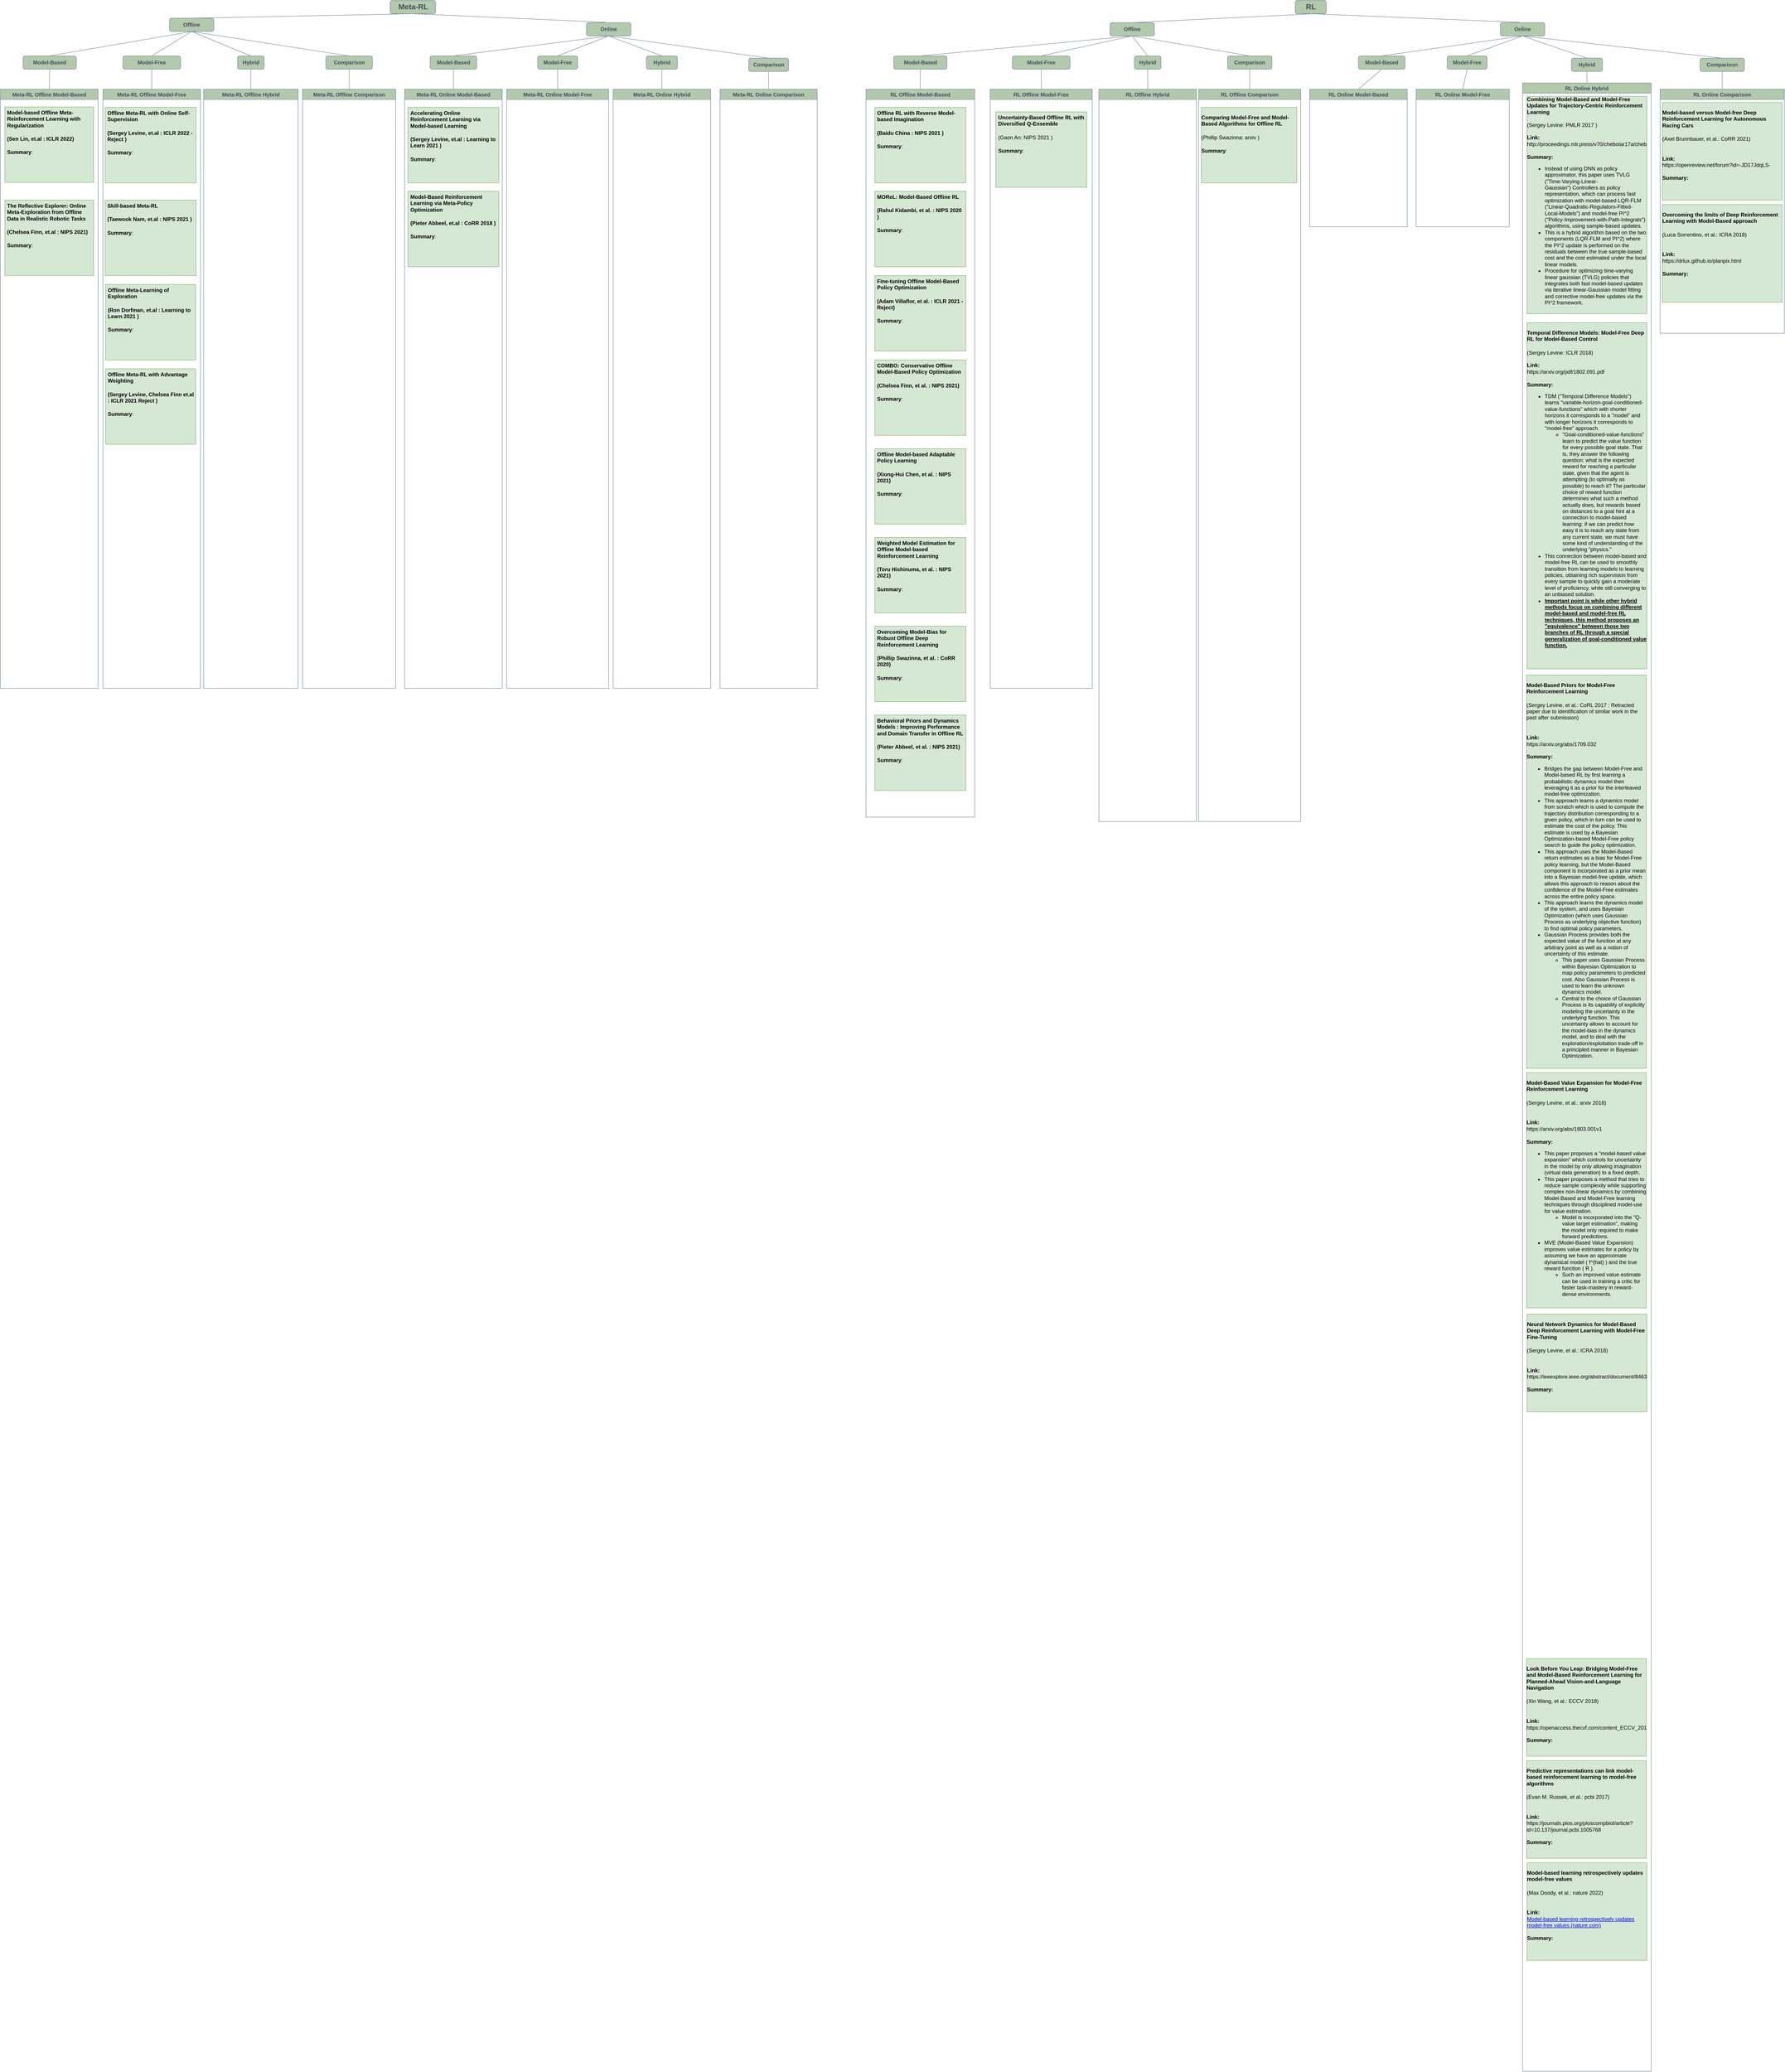<mxfile version="16.6.4" type="github" pages="2">
  <diagram id="rs5LrS3yjigf87WkTgGt" name="Page-1">
    <mxGraphModel dx="2622" dy="794" grid="1" gridSize="10" guides="1" tooltips="1" connect="1" arrows="1" fold="1" page="1" pageScale="1" pageWidth="1200" pageHeight="1600" math="0" shadow="0">
      <root>
        <mxCell id="0" />
        <mxCell id="1" parent="0" />
        <mxCell id="gYe92Rgtv7boX88liuPo-2" value="&lt;b&gt;&lt;font style=&quot;font-size: 17px&quot;&gt;Meta-RL&lt;/font&gt;&lt;/b&gt;" style="rounded=1;whiteSpace=wrap;html=1;fillColor=#B2C9AB;strokeColor=#788AA3;fontColor=#46495D;" parent="1" vertex="1">
          <mxGeometry x="-312.5" y="10" width="102.5" height="30" as="geometry" />
        </mxCell>
        <mxCell id="gYe92Rgtv7boX88liuPo-4" value="&lt;b&gt;Online&lt;/b&gt;" style="rounded=1;whiteSpace=wrap;html=1;fillColor=#B2C9AB;strokeColor=#788AA3;fontColor=#46495D;" parent="1" vertex="1">
          <mxGeometry x="130" y="60" width="100" height="30" as="geometry" />
        </mxCell>
        <mxCell id="gYe92Rgtv7boX88liuPo-8" value="" style="endArrow=none;html=1;rounded=0;entryX=0.432;entryY=-0.027;entryDx=0;entryDy=0;entryPerimeter=0;exitX=0.5;exitY=1;exitDx=0;exitDy=0;strokeColor=#788AA3;fontColor=#46495D;" parent="1" source="gYe92Rgtv7boX88liuPo-2" target="gYe92Rgtv7boX88liuPo-4" edge="1">
          <mxGeometry width="50" height="50" relative="1" as="geometry">
            <mxPoint x="-130" y="250" as="sourcePoint" />
            <mxPoint x="110" y="400" as="targetPoint" />
          </mxGeometry>
        </mxCell>
        <mxCell id="gYe92Rgtv7boX88liuPo-9" value="" style="endArrow=none;html=1;rounded=0;exitX=0.5;exitY=1;exitDx=0;exitDy=0;entryX=0.5;entryY=0;entryDx=0;entryDy=0;strokeColor=#788AA3;fontColor=#46495D;" parent="1" source="gYe92Rgtv7boX88liuPo-2" target="gYe92Rgtv7boX88liuPo-434" edge="1">
          <mxGeometry width="50" height="50" relative="1" as="geometry">
            <mxPoint x="60" y="450" as="sourcePoint" />
            <mxPoint x="-180" y="250" as="targetPoint" />
          </mxGeometry>
        </mxCell>
        <mxCell id="gYe92Rgtv7boX88liuPo-12" value="&lt;b&gt;Model-Based&lt;/b&gt;" style="rounded=1;whiteSpace=wrap;html=1;fillColor=#B2C9AB;strokeColor=#788AA3;fontColor=#46495D;" parent="1" vertex="1">
          <mxGeometry x="-1140" y="135" width="120" height="30" as="geometry" />
        </mxCell>
        <mxCell id="gYe92Rgtv7boX88liuPo-434" value="&lt;b&gt;Offline&lt;/b&gt;" style="rounded=1;whiteSpace=wrap;html=1;fillColor=#B2C9AB;strokeColor=#788AA3;fontColor=#46495D;" parent="1" vertex="1">
          <mxGeometry x="-810" y="50" width="100" height="30" as="geometry" />
        </mxCell>
        <mxCell id="gYe92Rgtv7boX88liuPo-440" value="" style="endArrow=none;html=1;rounded=0;exitX=0.5;exitY=1;exitDx=0;exitDy=0;entryX=0.5;entryY=0;entryDx=0;entryDy=0;strokeColor=#788AA3;fontColor=#46495D;" parent="1" source="gYe92Rgtv7boX88liuPo-434" target="gYe92Rgtv7boX88liuPo-12" edge="1">
          <mxGeometry width="50" height="50" relative="1" as="geometry">
            <mxPoint x="-20" y="420" as="sourcePoint" />
            <mxPoint x="30" y="370" as="targetPoint" />
          </mxGeometry>
        </mxCell>
        <mxCell id="gYe92Rgtv7boX88liuPo-441" value="&lt;b&gt;Model-Free&lt;/b&gt;" style="rounded=1;whiteSpace=wrap;html=1;fillColor=#B2C9AB;strokeColor=#788AA3;fontColor=#46495D;" parent="1" vertex="1">
          <mxGeometry x="-915" y="135" width="130" height="30" as="geometry" />
        </mxCell>
        <mxCell id="gYe92Rgtv7boX88liuPo-443" value="&lt;b&gt;Comparison&lt;/b&gt;" style="rounded=1;whiteSpace=wrap;html=1;fillColor=#B2C9AB;strokeColor=#788AA3;fontColor=#46495D;" parent="1" vertex="1">
          <mxGeometry x="-457.5" y="135" width="105" height="30" as="geometry" />
        </mxCell>
        <mxCell id="gYe92Rgtv7boX88liuPo-445" value="" style="endArrow=none;html=1;rounded=0;exitX=0.5;exitY=1;exitDx=0;exitDy=0;entryX=0.5;entryY=0;entryDx=0;entryDy=0;strokeColor=#788AA3;fontColor=#46495D;" parent="1" source="gYe92Rgtv7boX88liuPo-434" target="gYe92Rgtv7boX88liuPo-441" edge="1">
          <mxGeometry width="50" height="50" relative="1" as="geometry">
            <mxPoint x="-20" y="320" as="sourcePoint" />
            <mxPoint x="30" y="270" as="targetPoint" />
          </mxGeometry>
        </mxCell>
        <mxCell id="gYe92Rgtv7boX88liuPo-448" value="" style="endArrow=none;html=1;rounded=0;exitX=0.5;exitY=1;exitDx=0;exitDy=0;entryX=0.5;entryY=0;entryDx=0;entryDy=0;startArrow=none;strokeColor=#788AA3;fontColor=#46495D;" parent="1" source="gYe92Rgtv7boX88liuPo-434" target="gYe92Rgtv7boX88liuPo-443" edge="1">
          <mxGeometry width="50" height="50" relative="1" as="geometry">
            <mxPoint x="-20" y="320" as="sourcePoint" />
            <mxPoint x="30" y="270" as="targetPoint" />
          </mxGeometry>
        </mxCell>
        <mxCell id="gYe92Rgtv7boX88liuPo-452" value="&lt;b&gt;Model-Based&lt;/b&gt;" style="rounded=1;whiteSpace=wrap;html=1;fillColor=#B2C9AB;strokeColor=#788AA3;fontColor=#46495D;" parent="1" vertex="1">
          <mxGeometry x="-222.5" y="135" width="105" height="30" as="geometry" />
        </mxCell>
        <mxCell id="gYe92Rgtv7boX88liuPo-453" value="&lt;b&gt;Model-Free&lt;/b&gt;" style="rounded=1;whiteSpace=wrap;html=1;fillColor=#B2C9AB;strokeColor=#788AA3;fontColor=#46495D;" parent="1" vertex="1">
          <mxGeometry x="20" y="135" width="90" height="30" as="geometry" />
        </mxCell>
        <mxCell id="gYe92Rgtv7boX88liuPo-454" value="&lt;b&gt;Hybrid&lt;/b&gt;" style="rounded=1;whiteSpace=wrap;html=1;fillColor=#B2C9AB;strokeColor=#788AA3;fontColor=#46495D;" parent="1" vertex="1">
          <mxGeometry x="265" y="135" width="70" height="30" as="geometry" />
        </mxCell>
        <mxCell id="gYe92Rgtv7boX88liuPo-455" value="&lt;b&gt;Comparison&lt;/b&gt;" style="rounded=1;whiteSpace=wrap;html=1;fillColor=#B2C9AB;strokeColor=#788AA3;fontColor=#46495D;" parent="1" vertex="1">
          <mxGeometry x="495.5" y="140" width="90" height="30" as="geometry" />
        </mxCell>
        <mxCell id="gYe92Rgtv7boX88liuPo-457" value="" style="endArrow=none;html=1;rounded=0;entryX=0.5;entryY=1;entryDx=0;entryDy=0;exitX=0.5;exitY=0;exitDx=0;exitDy=0;strokeColor=#788AA3;fontColor=#46495D;" parent="1" source="gYe92Rgtv7boX88liuPo-452" target="gYe92Rgtv7boX88liuPo-4" edge="1">
          <mxGeometry width="50" height="50" relative="1" as="geometry">
            <mxPoint x="-20" y="220" as="sourcePoint" />
            <mxPoint x="30" y="170" as="targetPoint" />
          </mxGeometry>
        </mxCell>
        <mxCell id="gYe92Rgtv7boX88liuPo-458" value="" style="endArrow=none;html=1;rounded=0;exitX=0.5;exitY=0;exitDx=0;exitDy=0;entryX=0.5;entryY=1;entryDx=0;entryDy=0;strokeColor=#788AA3;fontColor=#46495D;" parent="1" source="gYe92Rgtv7boX88liuPo-453" target="gYe92Rgtv7boX88liuPo-4" edge="1">
          <mxGeometry width="50" height="50" relative="1" as="geometry">
            <mxPoint x="-20" y="220" as="sourcePoint" />
            <mxPoint x="40" y="180" as="targetPoint" />
          </mxGeometry>
        </mxCell>
        <mxCell id="gYe92Rgtv7boX88liuPo-459" value="" style="endArrow=none;html=1;rounded=0;exitX=0.5;exitY=0;exitDx=0;exitDy=0;entryX=0.5;entryY=1;entryDx=0;entryDy=0;strokeColor=#788AA3;fontColor=#46495D;" parent="1" source="gYe92Rgtv7boX88liuPo-454" target="gYe92Rgtv7boX88liuPo-4" edge="1">
          <mxGeometry width="50" height="50" relative="1" as="geometry">
            <mxPoint x="-20" y="220" as="sourcePoint" />
            <mxPoint x="40" y="180" as="targetPoint" />
          </mxGeometry>
        </mxCell>
        <mxCell id="gYe92Rgtv7boX88liuPo-460" value="" style="endArrow=none;html=1;rounded=0;exitX=0.5;exitY=0;exitDx=0;exitDy=0;strokeColor=#788AA3;fontColor=#46495D;entryX=0.5;entryY=1;entryDx=0;entryDy=0;" parent="1" source="gYe92Rgtv7boX88liuPo-455" target="gYe92Rgtv7boX88liuPo-4" edge="1">
          <mxGeometry width="50" height="50" relative="1" as="geometry">
            <mxPoint x="-20" y="220" as="sourcePoint" />
            <mxPoint x="40" y="180" as="targetPoint" />
          </mxGeometry>
        </mxCell>
        <mxCell id="gYe92Rgtv7boX88liuPo-467" value="" style="endArrow=none;html=1;rounded=0;exitX=0.5;exitY=1;exitDx=0;exitDy=0;entryX=0.5;entryY=0;entryDx=0;entryDy=0;strokeColor=#788AA3;fontColor=#46495D;" parent="1" source="gYe92Rgtv7boX88liuPo-434" target="gYe92Rgtv7boX88liuPo-605" edge="1">
          <mxGeometry width="50" height="50" relative="1" as="geometry">
            <mxPoint x="-270" y="130" as="sourcePoint" />
            <mxPoint x="-457.5" y="130.0" as="targetPoint" />
          </mxGeometry>
        </mxCell>
        <mxCell id="gYe92Rgtv7boX88liuPo-585" value="" style="endArrow=none;html=1;rounded=1;sketch=0;fontColor=#46495D;strokeColor=#788AA3;fillColor=#B2C9AB;curved=0;exitX=0.5;exitY=1;exitDx=0;exitDy=0;entryX=0.5;entryY=0;entryDx=0;entryDy=0;" parent="1" source="gYe92Rgtv7boX88liuPo-12" target="gYe92Rgtv7boX88liuPo-595" edge="1">
          <mxGeometry width="50" height="50" relative="1" as="geometry">
            <mxPoint x="-390" y="400" as="sourcePoint" />
            <mxPoint x="-900" y="270" as="targetPoint" />
          </mxGeometry>
        </mxCell>
        <mxCell id="gYe92Rgtv7boX88liuPo-595" value="Meta-RL Offline Model-Based" style="swimlane;rounded=0;labelBackgroundColor=none;sketch=0;fontColor=#46495D;strokeColor=#788AA3;fillColor=#B2C9AB;gradientColor=none;" parent="1" vertex="1">
          <mxGeometry x="-1191" y="210" width="220" height="1350" as="geometry" />
        </mxCell>
        <mxCell id="QpMWJNPEq7iUGMKIBiDv-1" value="&lt;h4&gt;Model-based Offline Meta-Reinforcement Learning with Regularization&amp;nbsp;&lt;/h4&gt;&lt;h4&gt;(Sen Lin, et.al : ICLR 2022)&lt;/h4&gt;&lt;p&gt;&lt;b&gt;Summary&lt;/b&gt;:&lt;/p&gt;" style="text;html=1;strokeColor=#82b366;fillColor=#d5e8d4;spacing=5;spacingTop=-20;whiteSpace=wrap;overflow=hidden;rounded=0;labelBackgroundColor=none;sketch=0;" parent="gYe92Rgtv7boX88liuPo-595" vertex="1">
          <mxGeometry x="10" y="40" width="200" height="170" as="geometry" />
        </mxCell>
        <mxCell id="QpMWJNPEq7iUGMKIBiDv-2" value="&lt;h1&gt;&lt;br&gt;&lt;/h1&gt;" style="text;html=1;strokeColor=none;fillColor=none;spacing=5;spacingTop=-20;whiteSpace=wrap;overflow=hidden;rounded=0;labelBackgroundColor=none;sketch=0;fontSize=17;fontColor=#46495D;" parent="gYe92Rgtv7boX88liuPo-595" vertex="1">
          <mxGeometry x="15" y="230" width="190" height="120" as="geometry" />
        </mxCell>
        <mxCell id="QpMWJNPEq7iUGMKIBiDv-5" value="&lt;h4&gt;The Reflective Explorer: Online Meta-Exploration from Offline Data in Realistic Robotic Tasks&lt;/h4&gt;&lt;h4&gt;(Chelsea Finn, et.al : NIPS 2021)&lt;/h4&gt;&lt;p&gt;&lt;b&gt;Summary&lt;/b&gt;:&lt;/p&gt;" style="text;html=1;strokeColor=#82b366;fillColor=#d5e8d4;spacing=5;spacingTop=-20;whiteSpace=wrap;overflow=hidden;rounded=0;labelBackgroundColor=none;sketch=0;" parent="gYe92Rgtv7boX88liuPo-595" vertex="1">
          <mxGeometry x="10" y="250" width="200" height="170" as="geometry" />
        </mxCell>
        <mxCell id="gYe92Rgtv7boX88liuPo-596" value="Meta-RL Offline Model-Free" style="swimlane;rounded=0;labelBackgroundColor=none;sketch=0;fontColor=#46495D;strokeColor=#788AA3;fillColor=#B2C9AB;gradientColor=none;" parent="1" vertex="1">
          <mxGeometry x="-960" y="210" width="220" height="1350" as="geometry" />
        </mxCell>
        <mxCell id="QpMWJNPEq7iUGMKIBiDv-6" value="&lt;h4&gt;Offline Meta-RL with Online Self-Supervision&amp;nbsp;&lt;/h4&gt;&lt;h4&gt;(Sergey Levine, et.al : ICLR 2022 - Reject )&lt;/h4&gt;&lt;p&gt;&lt;b&gt;Summary&lt;/b&gt;:&lt;/p&gt;" style="text;html=1;strokeColor=#82b366;fillColor=#d5e8d4;spacing=5;spacingTop=-20;whiteSpace=wrap;overflow=hidden;rounded=0;labelBackgroundColor=none;sketch=0;" parent="gYe92Rgtv7boX88liuPo-596" vertex="1">
          <mxGeometry x="5" y="41" width="205" height="170" as="geometry" />
        </mxCell>
        <mxCell id="QpMWJNPEq7iUGMKIBiDv-7" value="&lt;h4&gt;Skill-based Meta-RL&amp;nbsp;&lt;/h4&gt;&lt;h4&gt;(Taewook Nam, et.al : NIPS 2021 )&lt;/h4&gt;&lt;p&gt;&lt;b&gt;Summary&lt;/b&gt;:&lt;/p&gt;" style="text;html=1;strokeColor=#82b366;fillColor=#d5e8d4;spacing=5;spacingTop=-20;whiteSpace=wrap;overflow=hidden;rounded=0;labelBackgroundColor=none;sketch=0;" parent="gYe92Rgtv7boX88liuPo-596" vertex="1">
          <mxGeometry x="5" y="250" width="205" height="170" as="geometry" />
        </mxCell>
        <mxCell id="QpMWJNPEq7iUGMKIBiDv-8" value="&lt;h4&gt;Offline Meta-Learning of Exploration&amp;nbsp;&lt;/h4&gt;&lt;h4&gt;(Ron Dorfman, et.al : Learning to Learn 2021 )&lt;/h4&gt;&lt;p&gt;&lt;b&gt;Summary&lt;/b&gt;:&lt;/p&gt;" style="text;html=1;strokeColor=#82b366;fillColor=#d5e8d4;spacing=5;spacingTop=-20;whiteSpace=wrap;overflow=hidden;rounded=0;labelBackgroundColor=none;sketch=0;" parent="gYe92Rgtv7boX88liuPo-596" vertex="1">
          <mxGeometry x="6" y="440" width="203" height="170" as="geometry" />
        </mxCell>
        <mxCell id="QpMWJNPEq7iUGMKIBiDv-9" value="&lt;h4&gt;Offline Meta-RL with Advantage Weighting&amp;nbsp;&lt;/h4&gt;&lt;h4&gt;(Sergey Levine, Chelsea Finn et.al : ICLR 2021 Reject )&lt;/h4&gt;&lt;p&gt;&lt;b&gt;Summary&lt;/b&gt;:&lt;/p&gt;" style="text;html=1;strokeColor=#82b366;fillColor=#d5e8d4;spacing=5;spacingTop=-20;whiteSpace=wrap;overflow=hidden;rounded=0;labelBackgroundColor=none;sketch=0;" parent="gYe92Rgtv7boX88liuPo-596" vertex="1">
          <mxGeometry x="6" y="630" width="203" height="170" as="geometry" />
        </mxCell>
        <mxCell id="gYe92Rgtv7boX88liuPo-597" value="Meta-RL Offline Hybrid" style="swimlane;rounded=0;labelBackgroundColor=none;sketch=0;fontColor=#46495D;strokeColor=#788AA3;fillColor=#B2C9AB;gradientColor=none;" parent="1" vertex="1">
          <mxGeometry x="-733" y="210" width="213" height="1350" as="geometry" />
        </mxCell>
        <mxCell id="gYe92Rgtv7boX88liuPo-598" value="Meta-RL Offline Comparison" style="swimlane;rounded=0;labelBackgroundColor=none;sketch=0;fontColor=#46495D;strokeColor=#788AA3;fillColor=#B2C9AB;gradientColor=none;" parent="1" vertex="1">
          <mxGeometry x="-510" y="210" width="210" height="1350" as="geometry" />
        </mxCell>
        <mxCell id="gYe92Rgtv7boX88liuPo-603" value="" style="endArrow=none;html=1;rounded=1;sketch=0;fontColor=#46495D;strokeColor=#788AA3;fillColor=#B2C9AB;curved=0;entryX=0.5;entryY=1;entryDx=0;entryDy=0;exitX=0.5;exitY=0;exitDx=0;exitDy=0;" parent="1" source="gYe92Rgtv7boX88liuPo-596" target="gYe92Rgtv7boX88liuPo-441" edge="1">
          <mxGeometry width="50" height="50" relative="1" as="geometry">
            <mxPoint x="-800" y="220" as="sourcePoint" />
            <mxPoint x="-750" y="170" as="targetPoint" />
          </mxGeometry>
        </mxCell>
        <mxCell id="gYe92Rgtv7boX88liuPo-604" value="" style="endArrow=none;html=1;rounded=1;sketch=0;fontColor=#46495D;strokeColor=#788AA3;fillColor=#B2C9AB;curved=0;entryX=0.5;entryY=1;entryDx=0;entryDy=0;exitX=0.5;exitY=0;exitDx=0;exitDy=0;" parent="1" source="gYe92Rgtv7boX88liuPo-597" target="gYe92Rgtv7boX88liuPo-605" edge="1">
          <mxGeometry width="50" height="50" relative="1" as="geometry">
            <mxPoint x="-510" y="340" as="sourcePoint" />
            <mxPoint x="-457.5" y="160.0" as="targetPoint" />
          </mxGeometry>
        </mxCell>
        <mxCell id="gYe92Rgtv7boX88liuPo-605" value="&lt;span&gt;&lt;b&gt;Hybrid&lt;/b&gt;&lt;/span&gt;" style="rounded=1;whiteSpace=wrap;html=1;labelBackgroundColor=none;sketch=0;fontColor=#46495D;strokeColor=#788AA3;fillColor=#B2C9AB;gradientColor=none;" parent="1" vertex="1">
          <mxGeometry x="-656.5" y="135" width="60" height="30" as="geometry" />
        </mxCell>
        <mxCell id="gYe92Rgtv7boX88liuPo-607" value="" style="endArrow=none;html=1;rounded=1;sketch=0;fontColor=#46495D;strokeColor=#788AA3;fillColor=#B2C9AB;curved=0;entryX=0.5;entryY=1;entryDx=0;entryDy=0;exitX=0.5;exitY=0;exitDx=0;exitDy=0;" parent="1" source="gYe92Rgtv7boX88liuPo-598" target="gYe92Rgtv7boX88liuPo-443" edge="1">
          <mxGeometry width="50" height="50" relative="1" as="geometry">
            <mxPoint x="-500" y="330" as="sourcePoint" />
            <mxPoint x="-450" y="280" as="targetPoint" />
          </mxGeometry>
        </mxCell>
        <mxCell id="gYe92Rgtv7boX88liuPo-610" value="Meta-RL Online Model-Based" style="swimlane;rounded=0;labelBackgroundColor=none;sketch=0;fontColor=#46495D;strokeColor=#788AA3;fillColor=#B2C9AB;gradientColor=none;startSize=23;" parent="1" vertex="1">
          <mxGeometry x="-280" y="210" width="220" height="1350" as="geometry" />
        </mxCell>
        <mxCell id="QpMWJNPEq7iUGMKIBiDv-14" value="&lt;h4&gt;Accelerating Online Reinforcement Learning via Model-based Learning&lt;/h4&gt;&lt;h4&gt;(Sergey Levine, et.al : Learning to Learn 2021 )&lt;/h4&gt;&lt;p&gt;&lt;b&gt;Summary&lt;/b&gt;:&lt;/p&gt;" style="text;html=1;strokeColor=#82b366;fillColor=#d5e8d4;spacing=5;spacingTop=-20;whiteSpace=wrap;overflow=hidden;rounded=0;labelBackgroundColor=none;sketch=0;" parent="gYe92Rgtv7boX88liuPo-610" vertex="1">
          <mxGeometry x="7.5" y="41" width="205" height="170" as="geometry" />
        </mxCell>
        <mxCell id="QpMWJNPEq7iUGMKIBiDv-15" value="&lt;h4&gt;Model-Based Reinforcement Learning via Meta-Policy Optimization&lt;/h4&gt;&lt;h4&gt;(Pieter Abbeel, et.al : CoRR 2018 )&lt;/h4&gt;&lt;p&gt;&lt;b&gt;Summary&lt;/b&gt;:&lt;/p&gt;" style="text;html=1;strokeColor=#82b366;fillColor=#d5e8d4;spacing=5;spacingTop=-20;whiteSpace=wrap;overflow=hidden;rounded=0;labelBackgroundColor=none;sketch=0;" parent="gYe92Rgtv7boX88liuPo-610" vertex="1">
          <mxGeometry x="7.5" y="230" width="205" height="170" as="geometry" />
        </mxCell>
        <mxCell id="gYe92Rgtv7boX88liuPo-611" value="Meta-RL Online Model-Free" style="swimlane;rounded=0;labelBackgroundColor=none;sketch=0;fontColor=#46495D;strokeColor=#788AA3;fillColor=#B2C9AB;gradientColor=none;" parent="1" vertex="1">
          <mxGeometry x="-50" y="210" width="230" height="1350" as="geometry" />
        </mxCell>
        <mxCell id="gYe92Rgtv7boX88liuPo-612" value="Meta-RL Online Hybrid" style="swimlane;rounded=0;labelBackgroundColor=none;sketch=0;fontColor=#46495D;strokeColor=#788AA3;fillColor=#B2C9AB;gradientColor=none;startSize=23;" parent="1" vertex="1">
          <mxGeometry x="190" y="210" width="220" height="1350" as="geometry" />
        </mxCell>
        <mxCell id="gYe92Rgtv7boX88liuPo-613" value="Meta-RL Online Comparison" style="swimlane;rounded=0;labelBackgroundColor=none;sketch=0;fontColor=#46495D;strokeColor=#788AA3;fillColor=#B2C9AB;gradientColor=none;" parent="1" vertex="1">
          <mxGeometry x="431" y="210" width="219" height="1350" as="geometry" />
        </mxCell>
        <mxCell id="gYe92Rgtv7boX88liuPo-617" value="" style="endArrow=none;html=1;rounded=1;sketch=0;fontColor=#46495D;strokeColor=#788AA3;fillColor=#B2C9AB;curved=0;exitX=0.5;exitY=1;exitDx=0;exitDy=0;entryX=0.5;entryY=0;entryDx=0;entryDy=0;" parent="1" source="gYe92Rgtv7boX88liuPo-452" target="gYe92Rgtv7boX88liuPo-610" edge="1">
          <mxGeometry width="50" height="50" relative="1" as="geometry">
            <mxPoint x="140" y="180" as="sourcePoint" />
            <mxPoint x="190" y="130" as="targetPoint" />
          </mxGeometry>
        </mxCell>
        <mxCell id="gYe92Rgtv7boX88liuPo-618" value="" style="endArrow=none;html=1;rounded=1;sketch=0;fontColor=#46495D;strokeColor=#788AA3;fillColor=#B2C9AB;curved=0;entryX=0.5;entryY=1;entryDx=0;entryDy=0;exitX=0.5;exitY=0;exitDx=0;exitDy=0;" parent="1" source="gYe92Rgtv7boX88liuPo-611" target="gYe92Rgtv7boX88liuPo-453" edge="1">
          <mxGeometry width="50" height="50" relative="1" as="geometry">
            <mxPoint x="140" y="180" as="sourcePoint" />
            <mxPoint x="190" y="130" as="targetPoint" />
          </mxGeometry>
        </mxCell>
        <mxCell id="gYe92Rgtv7boX88liuPo-619" value="" style="endArrow=none;html=1;rounded=1;sketch=0;fontColor=#46495D;strokeColor=#788AA3;fillColor=#B2C9AB;curved=0;entryX=0.5;entryY=1;entryDx=0;entryDy=0;exitX=0.5;exitY=0;exitDx=0;exitDy=0;" parent="1" source="gYe92Rgtv7boX88liuPo-612" target="gYe92Rgtv7boX88liuPo-454" edge="1">
          <mxGeometry width="50" height="50" relative="1" as="geometry">
            <mxPoint x="140" y="180" as="sourcePoint" />
            <mxPoint x="190" y="130" as="targetPoint" />
          </mxGeometry>
        </mxCell>
        <mxCell id="gYe92Rgtv7boX88liuPo-620" value="" style="endArrow=none;html=1;rounded=1;sketch=0;fontColor=#46495D;strokeColor=#788AA3;fillColor=#B2C9AB;curved=0;entryX=0.5;entryY=1;entryDx=0;entryDy=0;exitX=0.5;exitY=0;exitDx=0;exitDy=0;" parent="1" source="gYe92Rgtv7boX88liuPo-613" target="gYe92Rgtv7boX88liuPo-455" edge="1">
          <mxGeometry width="50" height="50" relative="1" as="geometry">
            <mxPoint x="140" y="180" as="sourcePoint" />
            <mxPoint x="190" y="130" as="targetPoint" />
          </mxGeometry>
        </mxCell>
        <mxCell id="gYe92Rgtv7boX88liuPo-622" value="&lt;font style=&quot;font-size: 17px&quot;&gt;&lt;b&gt;RL&lt;/b&gt;&lt;/font&gt;" style="rounded=1;whiteSpace=wrap;html=1;fillColor=#B2C9AB;strokeColor=#788AA3;fontColor=#46495D;" parent="1" vertex="1">
          <mxGeometry x="1727.5" y="10" width="70" height="30" as="geometry" />
        </mxCell>
        <mxCell id="gYe92Rgtv7boX88liuPo-623" value="&lt;b&gt;Online&lt;/b&gt;" style="rounded=1;whiteSpace=wrap;html=1;fillColor=#B2C9AB;strokeColor=#788AA3;fontColor=#46495D;" parent="1" vertex="1">
          <mxGeometry x="2190" y="60" width="100" height="30" as="geometry" />
        </mxCell>
        <mxCell id="gYe92Rgtv7boX88liuPo-624" value="" style="endArrow=none;html=1;rounded=0;entryX=0.432;entryY=-0.027;entryDx=0;entryDy=0;entryPerimeter=0;exitX=0.5;exitY=1;exitDx=0;exitDy=0;strokeColor=#788AA3;fontColor=#46495D;" parent="1" source="gYe92Rgtv7boX88liuPo-622" target="gYe92Rgtv7boX88liuPo-623" edge="1">
          <mxGeometry width="50" height="50" relative="1" as="geometry">
            <mxPoint x="1910" y="250" as="sourcePoint" />
            <mxPoint x="2150" y="400" as="targetPoint" />
          </mxGeometry>
        </mxCell>
        <mxCell id="gYe92Rgtv7boX88liuPo-625" value="" style="endArrow=none;html=1;rounded=0;entryX=0.5;entryY=0;entryDx=0;entryDy=0;strokeColor=#788AA3;fontColor=#46495D;" parent="1" target="gYe92Rgtv7boX88liuPo-627" edge="1">
          <mxGeometry width="50" height="50" relative="1" as="geometry">
            <mxPoint x="1770" y="40" as="sourcePoint" />
            <mxPoint x="1860" y="250" as="targetPoint" />
          </mxGeometry>
        </mxCell>
        <mxCell id="gYe92Rgtv7boX88liuPo-626" value="&lt;b&gt;Model-Based&lt;/b&gt;" style="rounded=1;whiteSpace=wrap;html=1;fillColor=#B2C9AB;strokeColor=#788AA3;fontColor=#46495D;" parent="1" vertex="1">
          <mxGeometry x="822.5" y="135" width="120" height="30" as="geometry" />
        </mxCell>
        <mxCell id="gYe92Rgtv7boX88liuPo-627" value="&lt;b&gt;Offline&lt;/b&gt;" style="rounded=1;whiteSpace=wrap;html=1;fillColor=#B2C9AB;strokeColor=#788AA3;fontColor=#46495D;" parent="1" vertex="1">
          <mxGeometry x="1310" y="60" width="100" height="30" as="geometry" />
        </mxCell>
        <mxCell id="gYe92Rgtv7boX88liuPo-628" value="" style="endArrow=none;html=1;rounded=0;exitX=0.5;exitY=1;exitDx=0;exitDy=0;entryX=0.5;entryY=0;entryDx=0;entryDy=0;strokeColor=#788AA3;fontColor=#46495D;" parent="1" source="gYe92Rgtv7boX88liuPo-627" target="gYe92Rgtv7boX88liuPo-626" edge="1">
          <mxGeometry width="50" height="50" relative="1" as="geometry">
            <mxPoint x="2020" y="420" as="sourcePoint" />
            <mxPoint x="2070" y="370" as="targetPoint" />
          </mxGeometry>
        </mxCell>
        <mxCell id="gYe92Rgtv7boX88liuPo-629" value="&lt;b&gt;Model-Free&lt;/b&gt;" style="rounded=1;whiteSpace=wrap;html=1;fillColor=#B2C9AB;strokeColor=#788AA3;fontColor=#46495D;" parent="1" vertex="1">
          <mxGeometry x="1090" y="135" width="130" height="30" as="geometry" />
        </mxCell>
        <mxCell id="gYe92Rgtv7boX88liuPo-630" value="&lt;b&gt;Comparison&lt;/b&gt;" style="rounded=1;whiteSpace=wrap;html=1;fillColor=#B2C9AB;strokeColor=#788AA3;fontColor=#46495D;" parent="1" vertex="1">
          <mxGeometry x="1575" y="135" width="100" height="30" as="geometry" />
        </mxCell>
        <mxCell id="gYe92Rgtv7boX88liuPo-631" value="" style="endArrow=none;html=1;rounded=0;exitX=0.5;exitY=1;exitDx=0;exitDy=0;entryX=0.5;entryY=0;entryDx=0;entryDy=0;strokeColor=#788AA3;fontColor=#46495D;" parent="1" source="gYe92Rgtv7boX88liuPo-627" target="gYe92Rgtv7boX88liuPo-629" edge="1">
          <mxGeometry width="50" height="50" relative="1" as="geometry">
            <mxPoint x="2020" y="320" as="sourcePoint" />
            <mxPoint x="2070" y="270" as="targetPoint" />
          </mxGeometry>
        </mxCell>
        <mxCell id="gYe92Rgtv7boX88liuPo-632" value="" style="endArrow=none;html=1;rounded=0;exitX=0.5;exitY=1;exitDx=0;exitDy=0;entryX=0.5;entryY=0;entryDx=0;entryDy=0;startArrow=none;strokeColor=#788AA3;fontColor=#46495D;" parent="1" source="gYe92Rgtv7boX88liuPo-627" target="gYe92Rgtv7boX88liuPo-630" edge="1">
          <mxGeometry width="50" height="50" relative="1" as="geometry">
            <mxPoint x="2020" y="320" as="sourcePoint" />
            <mxPoint x="2070" y="270" as="targetPoint" />
          </mxGeometry>
        </mxCell>
        <mxCell id="gYe92Rgtv7boX88liuPo-633" value="&lt;b&gt;Model-Based&lt;/b&gt;" style="rounded=1;whiteSpace=wrap;html=1;fillColor=#B2C9AB;strokeColor=#788AA3;fontColor=#46495D;" parent="1" vertex="1">
          <mxGeometry x="1870" y="135" width="105" height="30" as="geometry" />
        </mxCell>
        <mxCell id="gYe92Rgtv7boX88liuPo-634" value="&lt;b&gt;Model-Free&lt;/b&gt;" style="rounded=1;whiteSpace=wrap;html=1;fillColor=#B2C9AB;strokeColor=#788AA3;fontColor=#46495D;" parent="1" vertex="1">
          <mxGeometry x="2070" y="135" width="90" height="30" as="geometry" />
        </mxCell>
        <mxCell id="gYe92Rgtv7boX88liuPo-635" value="&lt;b&gt;Hybrid&lt;/b&gt;" style="rounded=1;whiteSpace=wrap;html=1;fillColor=#B2C9AB;strokeColor=#788AA3;fontColor=#46495D;" parent="1" vertex="1">
          <mxGeometry x="2350" y="140" width="70" height="30" as="geometry" />
        </mxCell>
        <mxCell id="gYe92Rgtv7boX88liuPo-636" value="&lt;b&gt;Comparison&lt;/b&gt;" style="rounded=1;whiteSpace=wrap;html=1;fillColor=#B2C9AB;strokeColor=#788AA3;fontColor=#46495D;" parent="1" vertex="1">
          <mxGeometry x="2640" y="140" width="100" height="30" as="geometry" />
        </mxCell>
        <mxCell id="gYe92Rgtv7boX88liuPo-637" value="" style="endArrow=none;html=1;rounded=0;entryX=0.5;entryY=1;entryDx=0;entryDy=0;exitX=0.5;exitY=0;exitDx=0;exitDy=0;strokeColor=#788AA3;fontColor=#46495D;" parent="1" source="gYe92Rgtv7boX88liuPo-633" target="gYe92Rgtv7boX88liuPo-623" edge="1">
          <mxGeometry width="50" height="50" relative="1" as="geometry">
            <mxPoint x="2020" y="220" as="sourcePoint" />
            <mxPoint x="2070" y="170" as="targetPoint" />
          </mxGeometry>
        </mxCell>
        <mxCell id="gYe92Rgtv7boX88liuPo-638" value="" style="endArrow=none;html=1;rounded=0;exitX=0.5;exitY=0;exitDx=0;exitDy=0;entryX=0.5;entryY=1;entryDx=0;entryDy=0;strokeColor=#788AA3;fontColor=#46495D;" parent="1" source="gYe92Rgtv7boX88liuPo-634" target="gYe92Rgtv7boX88liuPo-623" edge="1">
          <mxGeometry width="50" height="50" relative="1" as="geometry">
            <mxPoint x="2020" y="220" as="sourcePoint" />
            <mxPoint x="2080" y="180" as="targetPoint" />
          </mxGeometry>
        </mxCell>
        <mxCell id="gYe92Rgtv7boX88liuPo-639" value="" style="endArrow=none;html=1;rounded=0;exitX=0.5;exitY=0;exitDx=0;exitDy=0;entryX=0.5;entryY=1;entryDx=0;entryDy=0;strokeColor=#788AA3;fontColor=#46495D;" parent="1" source="gYe92Rgtv7boX88liuPo-635" target="gYe92Rgtv7boX88liuPo-623" edge="1">
          <mxGeometry width="50" height="50" relative="1" as="geometry">
            <mxPoint x="2020" y="220" as="sourcePoint" />
            <mxPoint x="2080" y="180" as="targetPoint" />
          </mxGeometry>
        </mxCell>
        <mxCell id="gYe92Rgtv7boX88liuPo-640" value="" style="endArrow=none;html=1;rounded=0;exitX=0.5;exitY=0;exitDx=0;exitDy=0;strokeColor=#788AA3;fontColor=#46495D;entryX=0.5;entryY=1;entryDx=0;entryDy=0;" parent="1" source="gYe92Rgtv7boX88liuPo-636" target="gYe92Rgtv7boX88liuPo-623" edge="1">
          <mxGeometry width="50" height="50" relative="1" as="geometry">
            <mxPoint x="2020" y="220" as="sourcePoint" />
            <mxPoint x="2080" y="180" as="targetPoint" />
          </mxGeometry>
        </mxCell>
        <mxCell id="gYe92Rgtv7boX88liuPo-641" value="" style="endArrow=none;html=1;rounded=0;exitX=0.5;exitY=1;exitDx=0;exitDy=0;entryX=0.5;entryY=0;entryDx=0;entryDy=0;strokeColor=#788AA3;fontColor=#46495D;" parent="1" source="gYe92Rgtv7boX88liuPo-627" target="gYe92Rgtv7boX88liuPo-649" edge="1">
          <mxGeometry width="50" height="50" relative="1" as="geometry">
            <mxPoint x="1770" y="130" as="sourcePoint" />
            <mxPoint x="1582.5" y="130.0" as="targetPoint" />
          </mxGeometry>
        </mxCell>
        <mxCell id="gYe92Rgtv7boX88liuPo-642" value="" style="endArrow=none;html=1;rounded=1;sketch=0;fontColor=#46495D;strokeColor=#788AA3;fillColor=#B2C9AB;curved=0;exitX=0.5;exitY=1;exitDx=0;exitDy=0;entryX=0.5;entryY=0;entryDx=0;entryDy=0;" parent="1" source="gYe92Rgtv7boX88liuPo-626" target="gYe92Rgtv7boX88liuPo-643" edge="1">
          <mxGeometry width="50" height="50" relative="1" as="geometry">
            <mxPoint x="1650" y="400" as="sourcePoint" />
            <mxPoint x="1140" y="270" as="targetPoint" />
          </mxGeometry>
        </mxCell>
        <mxCell id="gYe92Rgtv7boX88liuPo-643" value="RL Offline Model-Based" style="swimlane;rounded=0;labelBackgroundColor=none;sketch=0;fontColor=#46495D;strokeColor=#788AA3;fillColor=#B2C9AB;gradientColor=none;" parent="1" vertex="1">
          <mxGeometry x="760" y="210" width="245" height="1640" as="geometry" />
        </mxCell>
        <mxCell id="QpMWJNPEq7iUGMKIBiDv-18" value="&lt;h4&gt;Offline RL with Reverse Model-based Imagination&lt;/h4&gt;&lt;h4&gt;(Baidu China : NIPS 2021 )&lt;/h4&gt;&lt;p&gt;&lt;b&gt;Summary&lt;/b&gt;:&lt;/p&gt;" style="text;html=1;strokeColor=#82b366;fillColor=#d5e8d4;spacing=5;spacingTop=-20;whiteSpace=wrap;overflow=hidden;rounded=0;labelBackgroundColor=none;sketch=0;" parent="gYe92Rgtv7boX88liuPo-643" vertex="1">
          <mxGeometry x="20" y="41" width="205" height="170" as="geometry" />
        </mxCell>
        <mxCell id="QpMWJNPEq7iUGMKIBiDv-19" value="&lt;h4&gt;MOReL: Model-Based Offline RL&lt;/h4&gt;&lt;h4&gt;(Rahul Kidambi, et al. : NIPS 2020 )&lt;/h4&gt;&lt;p&gt;&lt;b&gt;Summary&lt;/b&gt;:&lt;/p&gt;" style="text;html=1;strokeColor=#82b366;fillColor=#d5e8d4;spacing=5;spacingTop=-20;whiteSpace=wrap;overflow=hidden;rounded=0;labelBackgroundColor=none;sketch=0;" parent="gYe92Rgtv7boX88liuPo-643" vertex="1">
          <mxGeometry x="20" y="230" width="205" height="170" as="geometry" />
        </mxCell>
        <mxCell id="JIbpB6RPbDgucNRNDlhD-4" value="&lt;h4&gt;Fine-tuning Offline Model-Based Policy Optimization&lt;/h4&gt;&lt;h4&gt;(Adam Villaflor, et al. : ICLR 2021 - Reject)&lt;/h4&gt;&lt;p&gt;&lt;b&gt;Summary&lt;/b&gt;:&lt;/p&gt;" style="text;html=1;strokeColor=#82b366;fillColor=#d5e8d4;spacing=5;spacingTop=-20;whiteSpace=wrap;overflow=hidden;rounded=0;labelBackgroundColor=none;sketch=0;" parent="gYe92Rgtv7boX88liuPo-643" vertex="1">
          <mxGeometry x="20" y="420" width="205" height="170" as="geometry" />
        </mxCell>
        <mxCell id="JIbpB6RPbDgucNRNDlhD-5" value="&lt;h4&gt;COMBO: Conservative Offline Model-Based Policy Optimization&lt;/h4&gt;&lt;h4&gt;(Chelsea Finn, et al. : NIPS 2021)&lt;/h4&gt;&lt;p&gt;&lt;b&gt;Summary&lt;/b&gt;:&lt;/p&gt;" style="text;html=1;strokeColor=#82b366;fillColor=#d5e8d4;spacing=5;spacingTop=-20;whiteSpace=wrap;overflow=hidden;rounded=0;labelBackgroundColor=none;sketch=0;" parent="gYe92Rgtv7boX88liuPo-643" vertex="1">
          <mxGeometry x="20" y="610" width="205" height="170" as="geometry" />
        </mxCell>
        <mxCell id="JIbpB6RPbDgucNRNDlhD-6" value="&lt;h4&gt;Offline Model-based Adaptable Policy Learning&lt;/h4&gt;&lt;h4&gt;(Xiong-Hui Chen, et al. : NIPS 2021)&lt;/h4&gt;&lt;p&gt;&lt;b&gt;Summary&lt;/b&gt;:&lt;/p&gt;" style="text;html=1;strokeColor=#82b366;fillColor=#d5e8d4;spacing=5;spacingTop=-20;whiteSpace=wrap;overflow=hidden;rounded=0;labelBackgroundColor=none;sketch=0;" parent="gYe92Rgtv7boX88liuPo-643" vertex="1">
          <mxGeometry x="20" y="810" width="205" height="170" as="geometry" />
        </mxCell>
        <mxCell id="JIbpB6RPbDgucNRNDlhD-7" value="&lt;h4&gt;Weighted Model Estimation for Offline Model-based Reinforcement Learning&lt;/h4&gt;&lt;h4&gt;(Toru Hishinuma, et al. : NIPS 2021)&lt;/h4&gt;&lt;p&gt;&lt;b&gt;Summary&lt;/b&gt;:&lt;/p&gt;" style="text;html=1;strokeColor=#82b366;fillColor=#d5e8d4;spacing=5;spacingTop=-20;whiteSpace=wrap;overflow=hidden;rounded=0;labelBackgroundColor=none;sketch=0;" parent="gYe92Rgtv7boX88liuPo-643" vertex="1">
          <mxGeometry x="20" y="1010" width="205" height="170" as="geometry" />
        </mxCell>
        <mxCell id="JIbpB6RPbDgucNRNDlhD-8" value="&lt;h4&gt;Overcoming Model-Bias for Robust Offline Deep Reinforcement Learning&lt;/h4&gt;&lt;h4&gt;(Phillip Swazinna, et al. : CoRR 2020)&lt;/h4&gt;&lt;p&gt;&lt;b&gt;Summary&lt;/b&gt;:&lt;/p&gt;" style="text;html=1;strokeColor=#82b366;fillColor=#d5e8d4;spacing=5;spacingTop=-20;whiteSpace=wrap;overflow=hidden;rounded=0;labelBackgroundColor=none;sketch=0;" parent="gYe92Rgtv7boX88liuPo-643" vertex="1">
          <mxGeometry x="20" y="1210" width="205" height="170" as="geometry" />
        </mxCell>
        <mxCell id="JIbpB6RPbDgucNRNDlhD-9" value="&lt;h4&gt;Behavioral Priors and Dynamics Models : Improving Performance and Domain Transfer in Offline RL&lt;/h4&gt;&lt;h4&gt;(Pieter Abbeel, et al. : NIPS 2021)&lt;/h4&gt;&lt;p&gt;&lt;b&gt;Summary&lt;/b&gt;:&lt;/p&gt;" style="text;html=1;strokeColor=#82b366;fillColor=#d5e8d4;spacing=5;spacingTop=-20;whiteSpace=wrap;overflow=hidden;rounded=0;labelBackgroundColor=none;sketch=0;" parent="gYe92Rgtv7boX88liuPo-643" vertex="1">
          <mxGeometry x="20" y="1410" width="205" height="170" as="geometry" />
        </mxCell>
        <mxCell id="gYe92Rgtv7boX88liuPo-644" value="RL Offline Model-Free" style="swimlane;rounded=0;labelBackgroundColor=none;sketch=0;fontColor=#46495D;strokeColor=#788AA3;fillColor=#B2C9AB;gradientColor=none;" parent="1" vertex="1">
          <mxGeometry x="1040" y="210" width="230" height="1350" as="geometry" />
        </mxCell>
        <mxCell id="JIbpB6RPbDgucNRNDlhD-10" value="&lt;h4&gt;&lt;span&gt;Uncertainty-Based Offline RL with Diversified Q-Ensemble&lt;/span&gt;&lt;/h4&gt;&lt;h4&gt;&lt;span style=&quot;font-weight: normal&quot;&gt;(Gaon An: NIPS 2021 )&lt;/span&gt;&lt;br&gt;&lt;/h4&gt;&lt;p&gt;&lt;b&gt;Summary&lt;/b&gt;:&lt;/p&gt;" style="text;html=1;strokeColor=#82b366;fillColor=#d5e8d4;spacing=5;spacingTop=-20;overflow=hidden;rounded=0;labelBackgroundColor=none;sketch=0;resizeHeight=1;whiteSpace=wrap;" parent="gYe92Rgtv7boX88liuPo-644" vertex="1">
          <mxGeometry x="12.5" y="51" width="205" height="170" as="geometry" />
        </mxCell>
        <mxCell id="gYe92Rgtv7boX88liuPo-645" value="RL Offline Hybrid" style="swimlane;rounded=0;labelBackgroundColor=none;sketch=0;fontColor=#46495D;strokeColor=#788AA3;fillColor=#B2C9AB;gradientColor=none;" parent="1" vertex="1">
          <mxGeometry x="1285" y="210" width="220" height="1650" as="geometry" />
        </mxCell>
        <mxCell id="gYe92Rgtv7boX88liuPo-646" value="RL Offline Comparison" style="swimlane;rounded=0;labelBackgroundColor=none;sketch=0;fontColor=#46495D;strokeColor=#788AA3;fillColor=#B2C9AB;gradientColor=none;" parent="1" vertex="1">
          <mxGeometry x="1510" y="210" width="230" height="1650" as="geometry" />
        </mxCell>
        <mxCell id="JIbpB6RPbDgucNRNDlhD-11" value="&lt;h4&gt;&lt;span&gt;Comparing Model-Free and Model-Based Algorithms for Offline RL&lt;/span&gt;&lt;/h4&gt;&lt;h4&gt;&lt;span style=&quot;font-weight: normal&quot;&gt;(Phillip Swazinna: arxiv )&lt;/span&gt;&lt;br&gt;&lt;/h4&gt;&lt;p&gt;&lt;b&gt;Summary&lt;/b&gt;:&lt;/p&gt;&lt;p&gt;&lt;br&gt;&lt;/p&gt;" style="text;html=1;strokeColor=#82b366;fillColor=#d5e8d4;spacing=5;spacingTop=-20;overflow=block;rounded=0;labelBackgroundColor=none;sketch=0;resizeHeight=1;whiteSpace=wrap;fillOpacity=100;arcSize=12;" parent="gYe92Rgtv7boX88liuPo-646" vertex="1">
          <mxGeometry x="6" y="41" width="215" height="170" as="geometry" />
        </mxCell>
        <mxCell id="gYe92Rgtv7boX88liuPo-647" value="" style="endArrow=none;html=1;rounded=1;sketch=0;fontColor=#46495D;strokeColor=#788AA3;fillColor=#B2C9AB;curved=0;entryX=0.5;entryY=1;entryDx=0;entryDy=0;exitX=0.5;exitY=0;exitDx=0;exitDy=0;" parent="1" source="gYe92Rgtv7boX88liuPo-644" target="gYe92Rgtv7boX88liuPo-629" edge="1">
          <mxGeometry width="50" height="50" relative="1" as="geometry">
            <mxPoint x="1240" y="220" as="sourcePoint" />
            <mxPoint x="1290" y="170" as="targetPoint" />
          </mxGeometry>
        </mxCell>
        <mxCell id="gYe92Rgtv7boX88liuPo-648" value="" style="endArrow=none;html=1;rounded=1;sketch=0;fontColor=#46495D;strokeColor=#788AA3;fillColor=#B2C9AB;curved=0;entryX=0.5;entryY=1;entryDx=0;entryDy=0;exitX=0.5;exitY=0;exitDx=0;exitDy=0;" parent="1" source="gYe92Rgtv7boX88liuPo-645" target="gYe92Rgtv7boX88liuPo-649" edge="1">
          <mxGeometry width="50" height="50" relative="1" as="geometry">
            <mxPoint x="1530" y="340" as="sourcePoint" />
            <mxPoint x="1582.5" y="160.0" as="targetPoint" />
          </mxGeometry>
        </mxCell>
        <mxCell id="gYe92Rgtv7boX88liuPo-649" value="&lt;span&gt;&lt;b&gt;Hybrid&lt;/b&gt;&lt;/span&gt;" style="rounded=1;whiteSpace=wrap;html=1;labelBackgroundColor=none;sketch=0;fontColor=#46495D;strokeColor=#788AA3;fillColor=#B2C9AB;gradientColor=none;" parent="1" vertex="1">
          <mxGeometry x="1365" y="135" width="60" height="30" as="geometry" />
        </mxCell>
        <mxCell id="gYe92Rgtv7boX88liuPo-650" value="" style="endArrow=none;html=1;rounded=1;sketch=0;fontColor=#46495D;strokeColor=#788AA3;fillColor=#B2C9AB;curved=0;entryX=0.5;entryY=1;entryDx=0;entryDy=0;exitX=0.5;exitY=0;exitDx=0;exitDy=0;" parent="1" source="gYe92Rgtv7boX88liuPo-646" target="gYe92Rgtv7boX88liuPo-630" edge="1">
          <mxGeometry width="50" height="50" relative="1" as="geometry">
            <mxPoint x="1540" y="330" as="sourcePoint" />
            <mxPoint x="1590" y="280" as="targetPoint" />
          </mxGeometry>
        </mxCell>
        <mxCell id="gYe92Rgtv7boX88liuPo-651" value="RL Online Model-Based" style="swimlane;rounded=0;labelBackgroundColor=none;sketch=0;fontColor=#46495D;strokeColor=#788AA3;fillColor=#B2C9AB;gradientColor=none;startSize=23;" parent="1" vertex="1">
          <mxGeometry x="1760" y="210" width="220" height="310" as="geometry" />
        </mxCell>
        <mxCell id="gYe92Rgtv7boX88liuPo-652" value="RL Online Model-Free" style="swimlane;rounded=0;labelBackgroundColor=none;sketch=0;fontColor=#46495D;strokeColor=#788AA3;fillColor=#B2C9AB;gradientColor=none;" parent="1" vertex="1">
          <mxGeometry x="2000" y="210" width="210" height="310" as="geometry" />
        </mxCell>
        <mxCell id="gYe92Rgtv7boX88liuPo-653" value="RL Online Hybrid" style="swimlane;rounded=0;labelBackgroundColor=none;sketch=0;fontColor=#46495D;strokeColor=#788AA3;fillColor=#B2C9AB;gradientColor=none;startSize=23;labelPadding=0;autosize=1;" parent="1" vertex="1">
          <mxGeometry x="2240" y="196" width="290" height="4480" as="geometry" />
        </mxCell>
        <mxCell id="JIbpB6RPbDgucNRNDlhD-12" value="&lt;b&gt;Combining Model-Based and Model-Free Updates for Trajectory-Centric Reinforcement Learning&lt;br&gt;&lt;/b&gt;&lt;br&gt;(Sergey Levine: PMLR 2017 )&lt;br&gt;&lt;br&gt;&lt;b&gt;Link:&lt;/b&gt;&amp;nbsp;&lt;br&gt;http://proceedings.mlr.press/v70/chebotar17a/chebotar17a.pdf&lt;br&gt;&lt;br&gt;&lt;b&gt;Summary:&lt;/b&gt;&lt;br&gt;&lt;ul&gt;&lt;li&gt;Instead of using DNN as policy approximator, this paper uses TVLG (&quot;Time-Varying-Linear- Gaussian&quot;)&amp;nbsp;Controllers as policy representation, which can process fast optimization with model-based LQR-FLM (&quot;Linear-Quadratic-Regulators-Fitted-Local-Models&quot;) and model-free PI^2 (&quot;Policy-Improvement-with-Path-Integrals&quot;) algorithms, using sample-based updates.&lt;/li&gt;&lt;li&gt;This is a hybrid algorithm based on the two components (LQR-FLM and PI^2) where the PI^2 update is performed on the residuals between the true sample-based cost and the cost estimated under the local linear models.&lt;/li&gt;&lt;li&gt;Procedure for optimizing time-varying linear gaussian (TVLG) policies that integrates both fast model-based updates via iterative linear-Gaussian model fitting and corrective model-free updates via the PI^2 framework.&lt;/li&gt;&lt;/ul&gt;" style="text;strokeColor=#82b366;fillColor=#d5e8d4;spacing=5;spacingTop=-20;overflow=fill;rounded=0;labelBackgroundColor=none;sketch=0;resizeHeight=1;labelBorderColor=none;resizeWidth=1;expand=0;whiteSpace=wrap;html=1;noLabel=0;portConstraint=east;strokeOpacity=100;container=0;autosize=0;" parent="gYe92Rgtv7boX88liuPo-653" vertex="1">
          <mxGeometry x="10" y="30" width="270" height="490" as="geometry" />
        </mxCell>
        <mxCell id="JIbpB6RPbDgucNRNDlhD-15" value="&lt;h4&gt;Temporal Difference Models: Model-Free Deep RL for Model-Based Control&lt;/h4&gt;(Sergey Levine: ICLR 2018)&lt;br&gt;&lt;br&gt;&lt;b&gt;Link:&lt;/b&gt;&amp;nbsp;&lt;br&gt;https://arxiv.org/pdf/1802.091.pdf&lt;br&gt;&lt;br&gt;&lt;b&gt;Summary:&lt;/b&gt;&lt;br&gt;&lt;ul&gt;&lt;li&gt;TDM (&quot;Temporal Difference Models&quot;) learns &quot;variable-horizon-goal-conditioned-value-functions&quot; which with shorter horizons it corresponds to a &quot;model&quot; and with longer horizons it corresponds to &quot;model-free&quot; approach.&amp;nbsp;&lt;/li&gt;&lt;ul&gt;&lt;li&gt;&quot;Goal-conditioned-value-functions&quot; learn to predict the value function for every possible goal state. That is, they answer the following question: what is the expected reward for reaching a particular state, given that the agent is attempting (to optimally as possible) to reach it? The particular choice of reward function determines what such a method actually does, but rewards based on distances to a goal hint at a connection to model-based learning: if we can predict how easy it is to reach any state from any current state, we must have some kind of understanding of the underlying &quot;physics.&quot;&amp;nbsp;&amp;nbsp;&lt;/li&gt;&lt;/ul&gt;&lt;li&gt;This connection between model-based and model-free RL can be used to smoothly transition from learning models to learning policies, obtaining rich supervision from every sample to quickly gain a moderate level of proficiency, while still converging to an unbiased solution.&amp;nbsp;&lt;/li&gt;&lt;li&gt;&lt;b&gt;&lt;u&gt;Important point is while other hybrid methods focus on combining different model-based and model-free RL techniques, this method proposes an &quot;equivalence&quot; between those two branches of RL through a special generalization of goal-conditioned value function.&lt;/u&gt;&lt;/b&gt;&lt;/li&gt;&lt;/ul&gt;" style="text;strokeColor=#82b366;fillColor=#d5e8d4;spacing=5;spacingTop=-20;overflow=fill;rounded=0;labelBackgroundColor=none;sketch=0;resizeHeight=1;labelBorderColor=none;resizeWidth=1;expand=0;whiteSpace=wrap;html=1;noLabel=0;portConstraint=east;strokeOpacity=100;container=0;autosize=0;" parent="gYe92Rgtv7boX88liuPo-653" vertex="1">
          <mxGeometry x="10" y="540" width="270" height="780" as="geometry" />
        </mxCell>
        <mxCell id="JIbpB6RPbDgucNRNDlhD-16" value="&lt;h4&gt;Model-Based Priors for Model-Free Reinforcement Learning&lt;/h4&gt;&lt;h4&gt;&lt;span style=&quot;font-weight: normal&quot;&gt;(Sergey Levine, et al.: CoRL 2017 : Retracted paper due to identification of similar work in the past after submission)&lt;/span&gt;&lt;/h4&gt;&lt;br&gt;&lt;b&gt;Link:&lt;/b&gt;&amp;nbsp;&lt;br&gt;https://arxiv.org/abs/1709.032&lt;br&gt;&lt;br&gt;&lt;b&gt;Summary:&lt;/b&gt;&lt;br&gt;&lt;ul&gt;&lt;li&gt;Bridges the gap between Model-Free and Model-based RL by first learning a probabilistic dynamics model then leveraging it as a prior for the interleaved model-free optimization.&amp;nbsp;&lt;/li&gt;&lt;li&gt;This approach learns a dynamics model from scratch which is used to compute the trajectory distribution corresponding to a given policy, which in turn can be used to estimate the cost of the policy. This estimate is used by a Bayesian Optimization-based Model-Free policy search to guide the policy optimization.&amp;nbsp;&lt;/li&gt;&lt;li&gt;This approach uses the Model-Based return estimates as a bias for Model-Free policy learning, but the Model-Based component is incorporated as a prior mean into a Bayesian model-free update, which allows this approach to reason about the confidence of the Model-Free estimates across the entire policy space.&lt;/li&gt;&lt;li&gt;This approach learns the dynamics model of the system, and uses Bayesian Optimization (which uses Gaussian Process as underlying objective function) to find optimal policy parameters.&lt;/li&gt;&lt;li&gt;Gaussian Process provides both the expected value of the function at any arbitrary point as well as a notion of uncertainty of this estimate.&lt;/li&gt;&lt;ul&gt;&lt;li&gt;This paper uses Gaussian Process within Bayesian Optimization to map policy parameters to predicted cost. Also Gaussian Process is used to learn the unknown dynamics model.&lt;/li&gt;&lt;li&gt;Central to the choice of Gaussian Process is its capability of explicitly modeling the uncertainty in the underlying function. This uncertainty allows to account for the model-bias in the dynamics model, and to deal with the exploration/exploitation trade-off in a principled manner in Bayesian Optimization.&amp;nbsp;&lt;/li&gt;&lt;/ul&gt;&lt;/ul&gt;" style="text;strokeColor=#82b366;fillColor=#d5e8d4;spacing=5;spacingTop=-20;overflow=fill;rounded=0;labelBackgroundColor=none;sketch=0;resizeHeight=1;labelBorderColor=none;resizeWidth=1;expand=0;whiteSpace=wrap;html=1;noLabel=0;portConstraint=east;strokeOpacity=100;container=0;autosize=0;" parent="gYe92Rgtv7boX88liuPo-653" vertex="1">
          <mxGeometry x="9" y="1334" width="270" height="886" as="geometry" />
        </mxCell>
        <mxCell id="JIbpB6RPbDgucNRNDlhD-17" value="&lt;h4&gt;Model-Based Value Expansion for Model-Free Reinforcement Learning&lt;/h4&gt;&lt;h4&gt;&lt;span style=&quot;font-weight: normal&quot;&gt;(Sergey Levine, et al.: arxiv 2018)&lt;/span&gt;&lt;/h4&gt;&lt;br&gt;&lt;b&gt;Link:&lt;/b&gt;&amp;nbsp;&lt;br&gt;https://arxiv.org/abs/1803.001v1&lt;br&gt;&lt;br&gt;&lt;b&gt;Summary:&lt;/b&gt;&lt;br&gt;&lt;ul&gt;&lt;li&gt;This paper proposes a &quot;model-based value expansion&quot; which controls for uncertainty in the model by only allowing imagination (virtual data generation) to a fixed depth.&lt;/li&gt;&lt;li&gt;This paper proposes a method that tries to reduce sample complexity while supporting complex non-linear dynamics by combining Model-Based and Model-Free learning techniques through disciplined model-use for value estimation.&lt;/li&gt;&lt;ul&gt;&lt;li&gt;Model is incorporated into the &quot;Q-value target estimation&quot;, making the model only required to make forward predictions.&lt;/li&gt;&lt;/ul&gt;&lt;li&gt;MVE (Model-Based Value Expansion) improves value estimates for a policy by assuming we have an approximate dynamical model ( f^{hat} ) and the true reward function ( R ).&lt;/li&gt;&lt;ul&gt;&lt;li&gt;Such an improved value estimate can be used in training a critic for faster task-mastery in reward-dense environments.&lt;/li&gt;&lt;/ul&gt;&lt;/ul&gt;" style="text;strokeColor=#82b366;fillColor=#d5e8d4;spacing=5;spacingTop=-20;overflow=fill;rounded=0;labelBackgroundColor=none;sketch=0;resizeHeight=1;labelBorderColor=none;resizeWidth=1;expand=0;whiteSpace=wrap;html=1;noLabel=0;portConstraint=east;strokeOpacity=100;container=0;autosize=0;" parent="gYe92Rgtv7boX88liuPo-653" vertex="1">
          <mxGeometry x="9" y="2230" width="270" height="530" as="geometry" />
        </mxCell>
        <mxCell id="JIbpB6RPbDgucNRNDlhD-23" value="&lt;h4&gt;&lt;span&gt;Predictive representations can link model-based reinforcement learning to model-free algorithms&lt;/span&gt;&lt;/h4&gt;&lt;h4&gt;&lt;span style=&quot;font-weight: normal&quot;&gt;(Evan M. Russek, et al.: pcbi 2017)&lt;/span&gt;&lt;br&gt;&lt;/h4&gt;&lt;br&gt;&lt;b&gt;Link:&lt;/b&gt;&amp;nbsp;&lt;br&gt;https://journals.plos.org/ploscompbiol/article?id=10.137/journal.pcbi.1005768&lt;br&gt;&lt;br&gt;&lt;b&gt;Summary:&lt;br&gt;&lt;/b&gt;" style="text;strokeColor=#82b366;fillColor=#d5e8d4;spacing=5;spacingTop=-20;overflow=fill;rounded=0;labelBackgroundColor=none;sketch=0;resizeHeight=1;labelBorderColor=none;resizeWidth=1;expand=0;whiteSpace=wrap;html=1;noLabel=0;portConstraint=east;strokeOpacity=100;container=0;autosize=0;" parent="gYe92Rgtv7boX88liuPo-653" vertex="1">
          <mxGeometry x="9" y="3780" width="270" height="220" as="geometry" />
        </mxCell>
        <mxCell id="JIbpB6RPbDgucNRNDlhD-24" value="&lt;h4&gt;Look Before You Leap: Bridging Model-Free and Model-Based Reinforcement Learning for Planned-Ahead Vision-and-Language Navigation&lt;/h4&gt;&lt;h4&gt;&lt;span style=&quot;font-weight: normal&quot;&gt;(Xin Wang, et al.: ECCV 2018)&lt;/span&gt;&lt;br&gt;&lt;/h4&gt;&lt;br&gt;&lt;b&gt;Link:&lt;/b&gt;&amp;nbsp;&lt;br&gt;https://openaccess.thecvf.com/content_ECCV_2018/html/Xin_Wang_Look_Before_You_ECCV_2018_paper.html&lt;br&gt;&lt;b&gt;&lt;br&gt;Summary:&lt;br&gt;&lt;/b&gt;" style="text;strokeColor=#82b366;fillColor=#d5e8d4;spacing=5;spacingTop=-20;overflow=fill;rounded=0;labelBackgroundColor=none;sketch=0;resizeHeight=1;labelBorderColor=none;resizeWidth=1;expand=0;whiteSpace=wrap;html=1;noLabel=0;portConstraint=east;strokeOpacity=100;container=0;autosize=0;" parent="gYe92Rgtv7boX88liuPo-653" vertex="1">
          <mxGeometry x="9" y="3550" width="270" height="220" as="geometry" />
        </mxCell>
        <mxCell id="MQd3Vb3raP3wGZ8idbkK-1" value="&lt;h4&gt;Model-based learning retrospectively updates model-free values&lt;/h4&gt;&lt;h4&gt;&lt;span style=&quot;font-weight: normal&quot;&gt;(Max Doody, et al.: nature 2022)&lt;/span&gt;&lt;br&gt;&lt;/h4&gt;&lt;br&gt;&lt;b&gt;Link:&lt;/b&gt;&amp;nbsp;&lt;br&gt;&lt;a href=&quot;https://www.nature.com/articles/s41598-022-05567-3.pdf&quot;&gt;Model-based learning retrospectively updates model-free values (nature.com)&lt;/a&gt;&lt;br&gt;&lt;b&gt;&lt;br&gt;Summary:&lt;/b&gt;" style="text;strokeColor=#82b366;fillColor=#d5e8d4;spacing=5;spacingTop=-20;overflow=fill;rounded=0;labelBackgroundColor=none;sketch=0;resizeHeight=1;labelBorderColor=none;resizeWidth=1;expand=0;whiteSpace=wrap;html=1;noLabel=0;portConstraint=east;strokeOpacity=100;container=0;autosize=0;" parent="gYe92Rgtv7boX88liuPo-653" vertex="1">
          <mxGeometry x="10" y="4010" width="270" height="220" as="geometry" />
        </mxCell>
        <mxCell id="JIbpB6RPbDgucNRNDlhD-25" value="&lt;h4&gt;Neural Network Dynamics for Model-Based Deep Reinforcement Learning with Model-Free Fine-Tuning&lt;/h4&gt;&lt;h4&gt;&lt;span style=&quot;font-weight: normal&quot;&gt;(Sergey Levine, et al.: ICRA 2018)&lt;/span&gt;&lt;br&gt;&lt;/h4&gt;&lt;br&gt;&lt;b&gt;Link:&lt;/b&gt;&amp;nbsp;&lt;br&gt;https://ieeexplore.ieee.org/abstract/document/8463189&lt;br&gt;&lt;b&gt;&lt;br&gt;Summary:&lt;/b&gt;" style="text;strokeColor=#82b366;fillColor=#d5e8d4;spacing=5;spacingTop=-20;overflow=fill;rounded=0;labelBackgroundColor=none;sketch=0;resizeHeight=1;labelBorderColor=none;resizeWidth=1;expand=0;whiteSpace=wrap;html=1;noLabel=0;portConstraint=east;strokeOpacity=100;container=0;autosize=0;" parent="gYe92Rgtv7boX88liuPo-653" vertex="1">
          <mxGeometry x="10" y="2774" width="270" height="220" as="geometry" />
        </mxCell>
        <mxCell id="gYe92Rgtv7boX88liuPo-654" value="RL Online Comparison" style="swimlane;rounded=0;labelBackgroundColor=none;sketch=0;fontColor=#46495D;strokeColor=#788AA3;fillColor=#B2C9AB;gradientColor=none;" parent="1" vertex="1">
          <mxGeometry x="2550" y="210" width="280" height="550" as="geometry" />
        </mxCell>
        <mxCell id="JIbpB6RPbDgucNRNDlhD-26" value="&lt;h4&gt;&lt;span&gt;Model-based versus Model-free Deep Reinforcement Learning for Autonomous Racing Cars&lt;/span&gt;&lt;/h4&gt;&lt;h4&gt;&lt;span style=&quot;font-weight: normal&quot;&gt;(Axel Brunnbauer, et al.: CoRR 2021)&lt;/span&gt;&lt;br&gt;&lt;/h4&gt;&lt;br&gt;&lt;b&gt;Link:&lt;/b&gt;&amp;nbsp;&lt;br&gt;https://openreview.net/forum?id=-JD17JdqLS-&lt;br&gt;&lt;b&gt;&lt;br&gt;Summary:&lt;/b&gt;" style="text;strokeColor=#82b366;fillColor=#d5e8d4;spacing=5;spacingTop=-20;overflow=fill;rounded=0;labelBackgroundColor=none;sketch=0;resizeHeight=1;labelBorderColor=none;resizeWidth=1;expand=0;whiteSpace=wrap;html=1;noLabel=0;portConstraint=east;strokeOpacity=100;container=0;autosize=0;" parent="gYe92Rgtv7boX88liuPo-654" vertex="1">
          <mxGeometry x="5" y="30" width="270" height="220" as="geometry" />
        </mxCell>
        <mxCell id="MQd3Vb3raP3wGZ8idbkK-3" value="&lt;h4&gt;Overcoming the limits of Deep Reinforcement Learning with Model-Based approach&lt;/h4&gt;&lt;h4&gt;&lt;span style=&quot;font-weight: normal&quot;&gt;(Luca Sorrentino, et al.: ICRA 2018)&lt;/span&gt;&lt;br&gt;&lt;/h4&gt;&lt;br&gt;&lt;b&gt;Link:&lt;/b&gt;&amp;nbsp;&lt;br&gt;https://drlux.github.io/planpix.html&lt;br&gt;&lt;br&gt;&lt;b&gt;Summary:&lt;/b&gt;" style="text;strokeColor=#82b366;fillColor=#d5e8d4;spacing=5;spacingTop=-20;overflow=fill;rounded=0;labelBackgroundColor=none;sketch=0;resizeHeight=1;labelBorderColor=none;resizeWidth=1;expand=0;whiteSpace=wrap;html=1;noLabel=0;portConstraint=east;strokeOpacity=100;container=0;autosize=0;" parent="gYe92Rgtv7boX88liuPo-654" vertex="1">
          <mxGeometry x="5" y="260" width="270" height="220" as="geometry" />
        </mxCell>
        <mxCell id="gYe92Rgtv7boX88liuPo-655" value="" style="endArrow=none;html=1;rounded=1;sketch=0;fontColor=#46495D;strokeColor=#788AA3;fillColor=#B2C9AB;curved=0;exitX=0.5;exitY=1;exitDx=0;exitDy=0;entryX=0.5;entryY=0;entryDx=0;entryDy=0;" parent="1" source="gYe92Rgtv7boX88liuPo-633" target="gYe92Rgtv7boX88liuPo-651" edge="1">
          <mxGeometry width="50" height="50" relative="1" as="geometry">
            <mxPoint x="2180" y="180" as="sourcePoint" />
            <mxPoint x="2230" y="130" as="targetPoint" />
          </mxGeometry>
        </mxCell>
        <mxCell id="gYe92Rgtv7boX88liuPo-656" value="" style="endArrow=none;html=1;rounded=1;sketch=0;fontColor=#46495D;strokeColor=#788AA3;fillColor=#B2C9AB;curved=0;entryX=0.5;entryY=1;entryDx=0;entryDy=0;exitX=0.5;exitY=0;exitDx=0;exitDy=0;" parent="1" source="gYe92Rgtv7boX88liuPo-652" target="gYe92Rgtv7boX88liuPo-634" edge="1">
          <mxGeometry width="50" height="50" relative="1" as="geometry">
            <mxPoint x="2180" y="180" as="sourcePoint" />
            <mxPoint x="2230" y="130" as="targetPoint" />
          </mxGeometry>
        </mxCell>
        <mxCell id="gYe92Rgtv7boX88liuPo-657" value="" style="endArrow=none;html=1;rounded=1;sketch=0;fontColor=#46495D;strokeColor=#788AA3;fillColor=#B2C9AB;curved=0;entryX=0.5;entryY=1;entryDx=0;entryDy=0;exitX=0.5;exitY=0;exitDx=0;exitDy=0;" parent="1" source="gYe92Rgtv7boX88liuPo-653" target="gYe92Rgtv7boX88liuPo-635" edge="1">
          <mxGeometry width="50" height="50" relative="1" as="geometry">
            <mxPoint x="2180" y="180" as="sourcePoint" />
            <mxPoint x="2230" y="130" as="targetPoint" />
          </mxGeometry>
        </mxCell>
        <mxCell id="gYe92Rgtv7boX88liuPo-658" value="" style="endArrow=none;html=1;rounded=1;sketch=0;fontColor=#46495D;strokeColor=#788AA3;fillColor=#B2C9AB;curved=0;entryX=0.5;entryY=1;entryDx=0;entryDy=0;exitX=0.5;exitY=0;exitDx=0;exitDy=0;" parent="1" source="gYe92Rgtv7boX88liuPo-654" target="gYe92Rgtv7boX88liuPo-636" edge="1">
          <mxGeometry width="50" height="50" relative="1" as="geometry">
            <mxPoint x="2180" y="180" as="sourcePoint" />
            <mxPoint x="2230" y="130" as="targetPoint" />
          </mxGeometry>
        </mxCell>
        <mxCell id="QpMWJNPEq7iUGMKIBiDv-12" style="edgeStyle=orthogonalEdgeStyle;curved=0;rounded=1;sketch=0;orthogonalLoop=1;jettySize=auto;html=1;exitX=0.5;exitY=1;exitDx=0;exitDy=0;fontSize=16;fontColor=#46495D;strokeColor=#788AA3;fillColor=#B2C9AB;" parent="1" source="gYe92Rgtv7boX88liuPo-443" target="gYe92Rgtv7boX88liuPo-443" edge="1">
          <mxGeometry relative="1" as="geometry" />
        </mxCell>
      </root>
    </mxGraphModel>
  </diagram>
  <diagram id="bzl5pQCeSIIHdRTmGfzq" name="Page-2">
    <mxGraphModel dx="1132" dy="578" grid="1" gridSize="10" guides="1" tooltips="1" connect="1" arrows="1" fold="1" page="1" pageScale="1" pageWidth="1200" pageHeight="1600" math="0" shadow="0">
      <root>
        <mxCell id="8M8-kAXXJRxwidWSKrvp-0" />
        <mxCell id="8M8-kAXXJRxwidWSKrvp-1" parent="8M8-kAXXJRxwidWSKrvp-0" />
      </root>
    </mxGraphModel>
  </diagram>
</mxfile>
